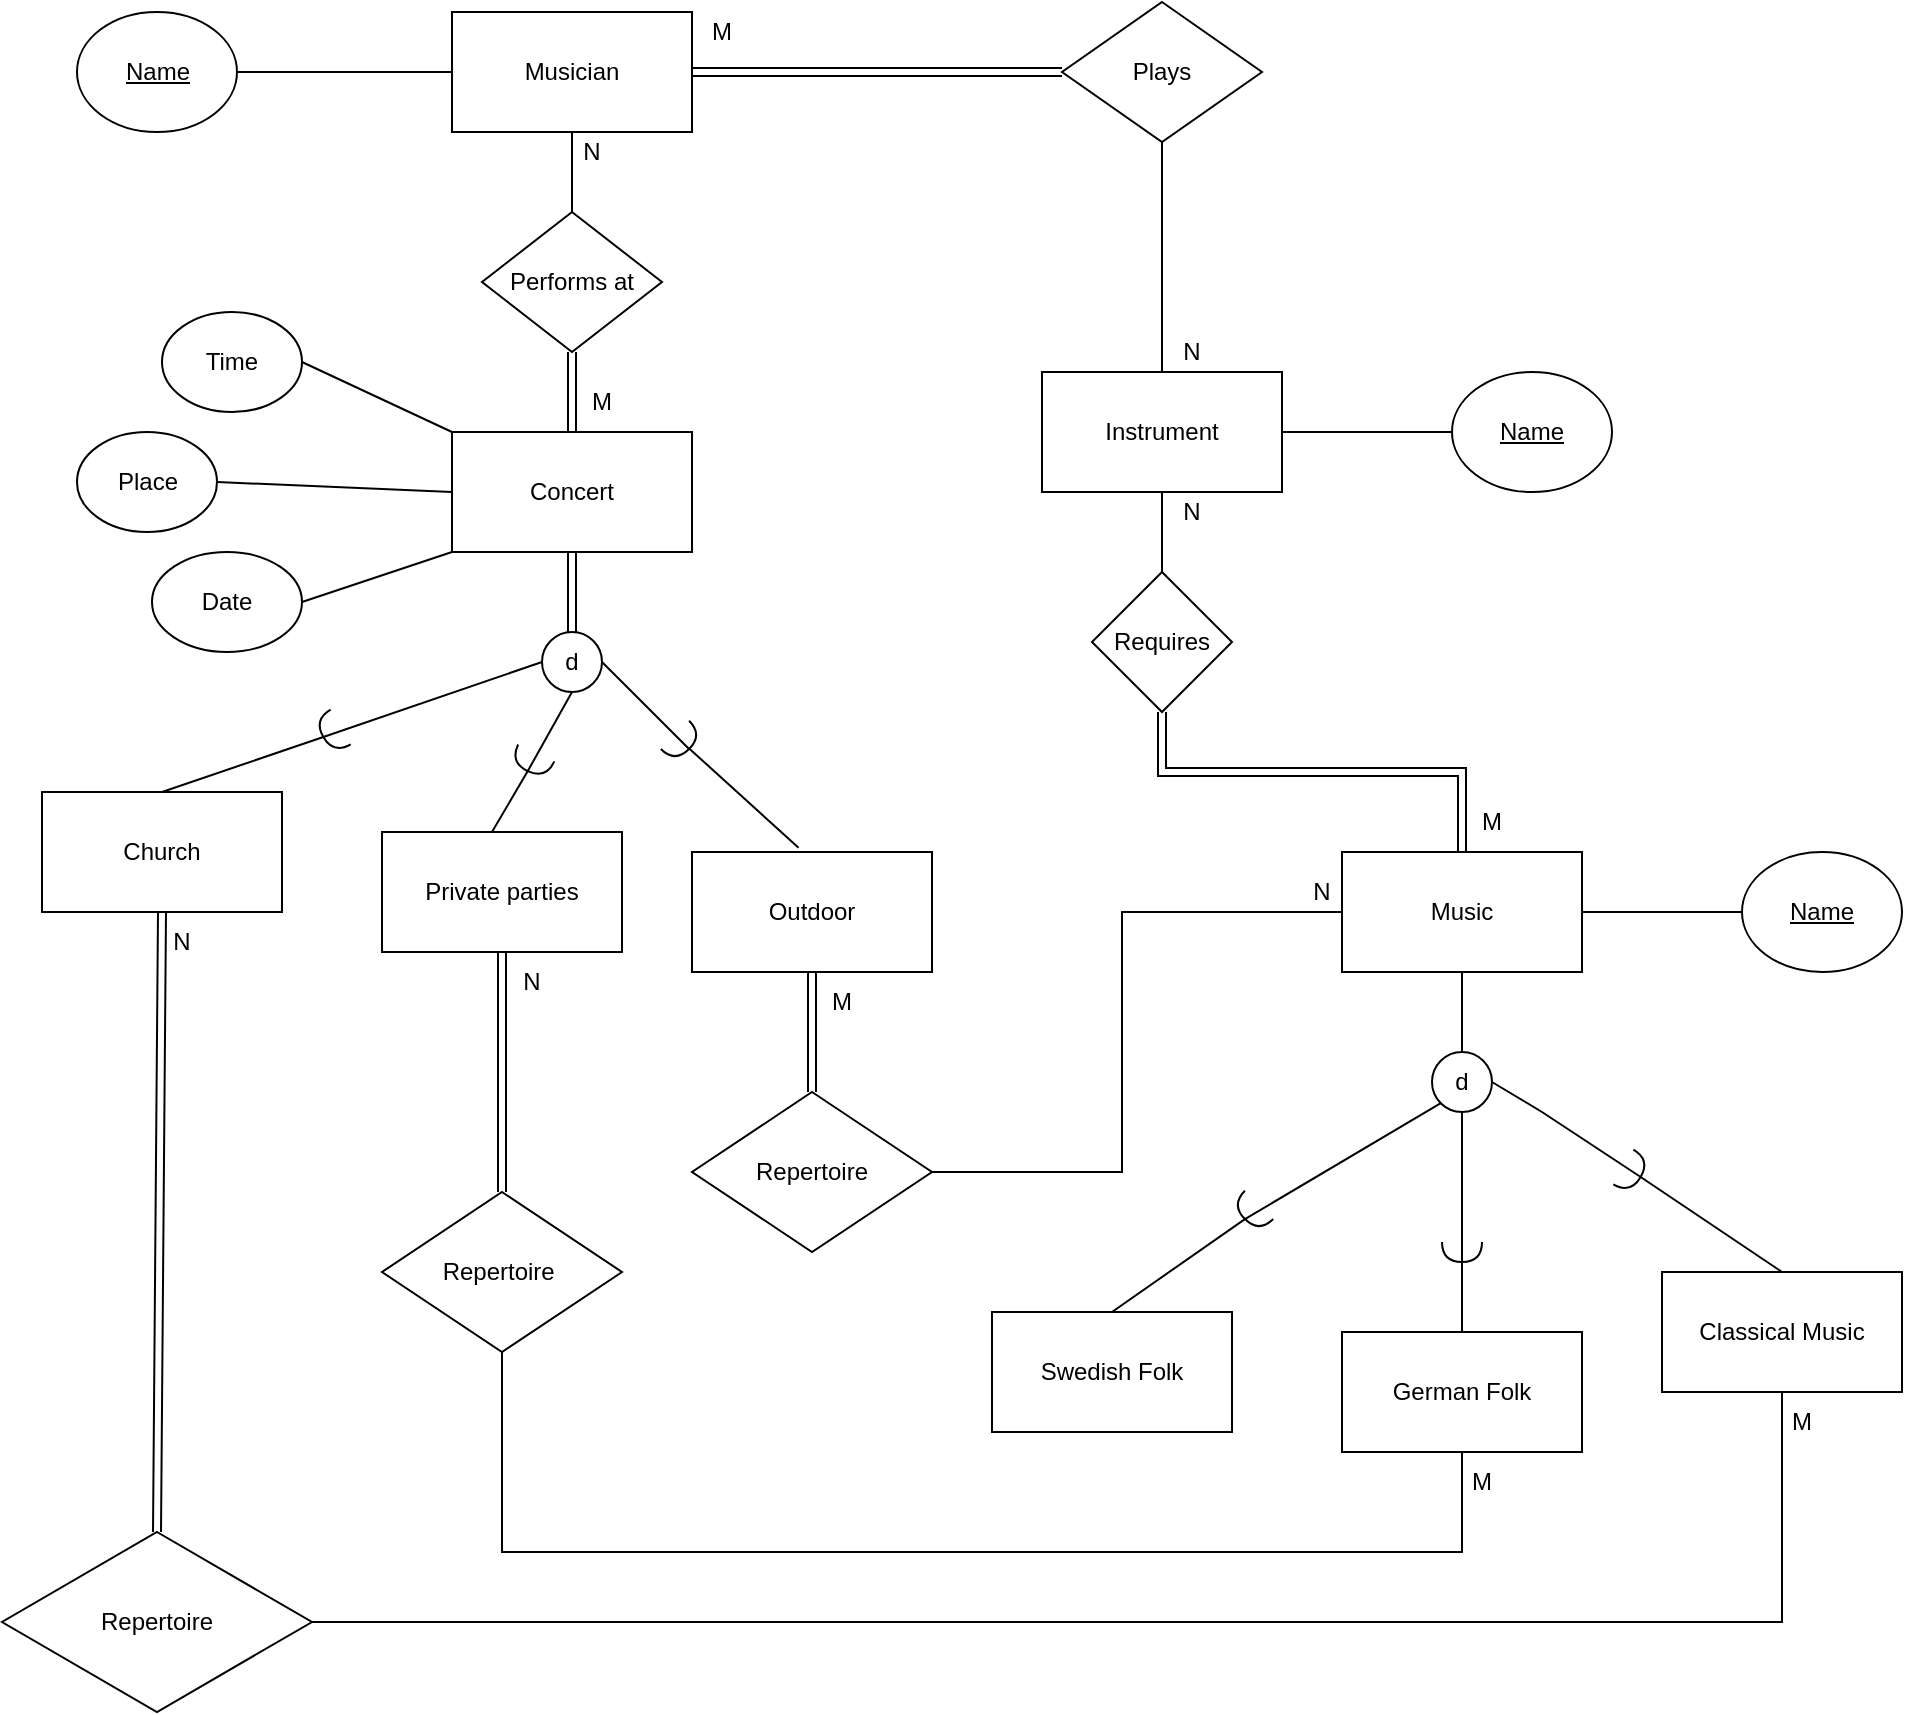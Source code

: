 <mxfile version="16.5.6" type="github">
  <diagram id="peosAGzlrzDt36xBh3JH" name="Page-1">
    <mxGraphModel dx="1572" dy="896" grid="1" gridSize="10" guides="1" tooltips="1" connect="1" arrows="1" fold="1" page="1" pageScale="1" pageWidth="850" pageHeight="1100" math="0" shadow="0">
      <root>
        <mxCell id="0" />
        <mxCell id="1" parent="0" />
        <mxCell id="Su44JhsrkbpfJOnmUsiU-2" value="Musician" style="rounded=0;whiteSpace=wrap;html=1;" parent="1" vertex="1">
          <mxGeometry x="365" y="40" width="120" height="60" as="geometry" />
        </mxCell>
        <mxCell id="Su44JhsrkbpfJOnmUsiU-6" value="Church" style="rounded=0;whiteSpace=wrap;html=1;" parent="1" vertex="1">
          <mxGeometry x="160" y="430" width="120" height="60" as="geometry" />
        </mxCell>
        <mxCell id="Su44JhsrkbpfJOnmUsiU-7" value="Private parties" style="rounded=0;whiteSpace=wrap;html=1;" parent="1" vertex="1">
          <mxGeometry x="330" y="450" width="120" height="60" as="geometry" />
        </mxCell>
        <mxCell id="Su44JhsrkbpfJOnmUsiU-8" value="Outdoor" style="rounded=0;whiteSpace=wrap;html=1;" parent="1" vertex="1">
          <mxGeometry x="485" y="460" width="120" height="60" as="geometry" />
        </mxCell>
        <mxCell id="Su44JhsrkbpfJOnmUsiU-9" value="Concert" style="rounded=0;whiteSpace=wrap;html=1;" parent="1" vertex="1">
          <mxGeometry x="365" y="250" width="120" height="60" as="geometry" />
        </mxCell>
        <mxCell id="Su44JhsrkbpfJOnmUsiU-11" value="Performs at" style="rhombus;whiteSpace=wrap;html=1;rotation=0;" parent="1" vertex="1">
          <mxGeometry x="380" y="140" width="90" height="70" as="geometry" />
        </mxCell>
        <mxCell id="Su44JhsrkbpfJOnmUsiU-14" value="" style="endArrow=none;html=1;rounded=0;strokeColor=default;entryX=0.5;entryY=1;entryDx=0;entryDy=0;exitX=0.5;exitY=0;exitDx=0;exitDy=0;" parent="1" source="Su44JhsrkbpfJOnmUsiU-11" target="Su44JhsrkbpfJOnmUsiU-2" edge="1">
          <mxGeometry width="50" height="50" relative="1" as="geometry">
            <mxPoint x="400" y="150" as="sourcePoint" />
            <mxPoint x="450" y="100" as="targetPoint" />
          </mxGeometry>
        </mxCell>
        <mxCell id="Su44JhsrkbpfJOnmUsiU-16" value="d" style="ellipse;whiteSpace=wrap;html=1;aspect=fixed;" parent="1" vertex="1">
          <mxGeometry x="410" y="350" width="30" height="30" as="geometry" />
        </mxCell>
        <mxCell id="Su44JhsrkbpfJOnmUsiU-24" value="" style="shape=requiredInterface;html=1;verticalLabelPosition=bottom;sketch=0;direction=south;rotation=25;" parent="1" vertex="1">
          <mxGeometry x="395" y="410" width="20" height="10" as="geometry" />
        </mxCell>
        <mxCell id="Su44JhsrkbpfJOnmUsiU-27" value="" style="endArrow=none;html=1;rounded=0;strokeColor=default;entryX=0.5;entryY=1;entryDx=0;entryDy=0;exitX=1;exitY=0.5;exitDx=0;exitDy=0;exitPerimeter=0;" parent="1" source="Su44JhsrkbpfJOnmUsiU-24" target="Su44JhsrkbpfJOnmUsiU-16" edge="1">
          <mxGeometry width="50" height="50" relative="1" as="geometry">
            <mxPoint x="340" y="460" as="sourcePoint" />
            <mxPoint x="390" y="410" as="targetPoint" />
          </mxGeometry>
        </mxCell>
        <mxCell id="Su44JhsrkbpfJOnmUsiU-28" value="" style="endArrow=none;html=1;rounded=0;strokeColor=default;entryX=1;entryY=0.5;entryDx=0;entryDy=0;exitX=0.457;exitY=0.005;exitDx=0;exitDy=0;exitPerimeter=0;entryPerimeter=0;" parent="1" source="Su44JhsrkbpfJOnmUsiU-7" target="Su44JhsrkbpfJOnmUsiU-24" edge="1">
          <mxGeometry width="50" height="50" relative="1" as="geometry">
            <mxPoint x="415.0" y="430" as="sourcePoint" />
            <mxPoint x="415.0" y="380" as="targetPoint" />
          </mxGeometry>
        </mxCell>
        <mxCell id="Su44JhsrkbpfJOnmUsiU-30" value="" style="shape=requiredInterface;html=1;verticalLabelPosition=bottom;sketch=0;rotation=-210;" parent="1" vertex="1">
          <mxGeometry x="300" y="390" width="10" height="20" as="geometry" />
        </mxCell>
        <mxCell id="Su44JhsrkbpfJOnmUsiU-36" value="" style="endArrow=none;html=1;rounded=0;strokeColor=default;entryX=1;entryY=0.5;entryDx=0;entryDy=0;exitX=1;exitY=0.5;exitDx=0;exitDy=0;exitPerimeter=0;" parent="1" source="Su44JhsrkbpfJOnmUsiU-35" target="Su44JhsrkbpfJOnmUsiU-16" edge="1">
          <mxGeometry width="50" height="50" relative="1" as="geometry">
            <mxPoint x="350" y="470" as="sourcePoint" />
            <mxPoint x="415" y="380" as="targetPoint" />
          </mxGeometry>
        </mxCell>
        <mxCell id="Su44JhsrkbpfJOnmUsiU-35" value="" style="shape=requiredInterface;html=1;verticalLabelPosition=bottom;sketch=0;direction=south;rotation=-45;" parent="1" vertex="1">
          <mxGeometry x="470" y="400" width="20" height="10" as="geometry" />
        </mxCell>
        <mxCell id="Su44JhsrkbpfJOnmUsiU-38" value="" style="endArrow=none;html=1;rounded=0;strokeColor=default;exitX=0.444;exitY=-0.036;exitDx=0;exitDy=0;exitPerimeter=0;" parent="1" source="Su44JhsrkbpfJOnmUsiU-8" target="Su44JhsrkbpfJOnmUsiU-35" edge="1">
          <mxGeometry width="50" height="50" relative="1" as="geometry">
            <mxPoint x="583.28" y="467.84" as="sourcePoint" />
            <mxPoint x="490" y="410" as="targetPoint" />
          </mxGeometry>
        </mxCell>
        <mxCell id="Su44JhsrkbpfJOnmUsiU-40" value="" style="endArrow=none;html=1;rounded=0;strokeColor=default;entryX=0;entryY=0.5;entryDx=0;entryDy=0;exitX=1;exitY=0.5;exitDx=0;exitDy=0;exitPerimeter=0;" parent="1" source="Su44JhsrkbpfJOnmUsiU-30" target="Su44JhsrkbpfJOnmUsiU-16" edge="1">
          <mxGeometry width="50" height="50" relative="1" as="geometry">
            <mxPoint x="415" y="430" as="sourcePoint" />
            <mxPoint x="415" y="380" as="targetPoint" />
          </mxGeometry>
        </mxCell>
        <mxCell id="Su44JhsrkbpfJOnmUsiU-41" value="" style="endArrow=none;html=1;rounded=0;strokeColor=default;entryX=1;entryY=0.5;entryDx=0;entryDy=0;exitX=0.5;exitY=0;exitDx=0;exitDy=0;entryPerimeter=0;" parent="1" source="Su44JhsrkbpfJOnmUsiU-6" target="Su44JhsrkbpfJOnmUsiU-30" edge="1">
          <mxGeometry width="50" height="50" relative="1" as="geometry">
            <mxPoint x="320.904" y="402.868" as="sourcePoint" />
            <mxPoint x="400" y="365" as="targetPoint" />
          </mxGeometry>
        </mxCell>
        <mxCell id="Su44JhsrkbpfJOnmUsiU-47" value="Plays" style="rhombus;whiteSpace=wrap;html=1;rotation=0;" parent="1" vertex="1">
          <mxGeometry x="670" y="35" width="100" height="70" as="geometry" />
        </mxCell>
        <mxCell id="Su44JhsrkbpfJOnmUsiU-49" value="" style="endArrow=none;html=1;rounded=0;strokeColor=default;entryX=0.5;entryY=1;entryDx=0;entryDy=0;exitX=0.5;exitY=0;exitDx=0;exitDy=0;" parent="1" source="Su44JhsrkbpfJOnmUsiU-50" target="Su44JhsrkbpfJOnmUsiU-47" edge="1">
          <mxGeometry width="50" height="50" relative="1" as="geometry">
            <mxPoint x="585" y="270" as="sourcePoint" />
            <mxPoint x="590" y="240" as="targetPoint" />
          </mxGeometry>
        </mxCell>
        <mxCell id="Su44JhsrkbpfJOnmUsiU-50" value="Instrument" style="rounded=0;whiteSpace=wrap;html=1;" parent="1" vertex="1">
          <mxGeometry x="660" y="220" width="120" height="60" as="geometry" />
        </mxCell>
        <mxCell id="Su44JhsrkbpfJOnmUsiU-51" value="" style="endArrow=none;html=1;rounded=0;strokeColor=default;entryX=0.5;entryY=1;entryDx=0;entryDy=0;exitX=0.5;exitY=0;exitDx=0;exitDy=0;" parent="1" source="Su44JhsrkbpfJOnmUsiU-52" target="Su44JhsrkbpfJOnmUsiU-50" edge="1">
          <mxGeometry width="50" height="50" relative="1" as="geometry">
            <mxPoint x="750" y="360" as="sourcePoint" />
            <mxPoint x="635" y="200.0" as="targetPoint" />
          </mxGeometry>
        </mxCell>
        <mxCell id="Su44JhsrkbpfJOnmUsiU-52" value="Requires" style="rhombus;whiteSpace=wrap;html=1;rotation=0;" parent="1" vertex="1">
          <mxGeometry x="685" y="320" width="70" height="70" as="geometry" />
        </mxCell>
        <mxCell id="Su44JhsrkbpfJOnmUsiU-53" value="Music" style="rounded=0;whiteSpace=wrap;html=1;" parent="1" vertex="1">
          <mxGeometry x="810" y="460" width="120" height="60" as="geometry" />
        </mxCell>
        <mxCell id="Su44JhsrkbpfJOnmUsiU-56" value="d" style="ellipse;whiteSpace=wrap;html=1;aspect=fixed;" parent="1" vertex="1">
          <mxGeometry x="855" y="560" width="30" height="30" as="geometry" />
        </mxCell>
        <mxCell id="Su44JhsrkbpfJOnmUsiU-60" value="" style="endArrow=none;html=1;rounded=0;strokeColor=default;entryX=0;entryY=1;entryDx=0;entryDy=0;exitX=1;exitY=0.5;exitDx=0;exitDy=0;exitPerimeter=0;" parent="1" source="Su44JhsrkbpfJOnmUsiU-61" target="Su44JhsrkbpfJOnmUsiU-56" edge="1">
          <mxGeometry width="50" height="50" relative="1" as="geometry">
            <mxPoint x="700" y="640" as="sourcePoint" />
            <mxPoint x="630" y="610" as="targetPoint" />
          </mxGeometry>
        </mxCell>
        <mxCell id="Su44JhsrkbpfJOnmUsiU-61" value="" style="shape=requiredInterface;html=1;verticalLabelPosition=bottom;sketch=0;rotation=-225;" parent="1" vertex="1">
          <mxGeometry x="760" y="630" width="10" height="20" as="geometry" />
        </mxCell>
        <mxCell id="Su44JhsrkbpfJOnmUsiU-63" value="" style="endArrow=none;html=1;rounded=0;strokeColor=default;entryX=1;entryY=0.5;entryDx=0;entryDy=0;entryPerimeter=0;exitX=0.5;exitY=0;exitDx=0;exitDy=0;" parent="1" source="Su44JhsrkbpfJOnmUsiU-64" target="Su44JhsrkbpfJOnmUsiU-61" edge="1">
          <mxGeometry width="50" height="50" relative="1" as="geometry">
            <mxPoint x="690" y="670" as="sourcePoint" />
            <mxPoint x="690" y="670" as="targetPoint" />
          </mxGeometry>
        </mxCell>
        <mxCell id="Su44JhsrkbpfJOnmUsiU-64" value="Swedish Folk" style="rounded=0;whiteSpace=wrap;html=1;" parent="1" vertex="1">
          <mxGeometry x="635" y="690" width="120" height="60" as="geometry" />
        </mxCell>
        <mxCell id="Su44JhsrkbpfJOnmUsiU-65" value="" style="endArrow=none;html=1;rounded=0;strokeColor=default;exitX=0.5;exitY=1;exitDx=0;exitDy=0;entryX=1;entryY=0.5;entryDx=0;entryDy=0;entryPerimeter=0;" parent="1" source="Su44JhsrkbpfJOnmUsiU-56" target="Su44JhsrkbpfJOnmUsiU-66" edge="1">
          <mxGeometry width="50" height="50" relative="1" as="geometry">
            <mxPoint x="730" y="610" as="sourcePoint" />
            <mxPoint x="780" y="620" as="targetPoint" />
            <Array as="points" />
          </mxGeometry>
        </mxCell>
        <mxCell id="Su44JhsrkbpfJOnmUsiU-66" value="" style="shape=requiredInterface;html=1;verticalLabelPosition=bottom;sketch=0;rotation=90;" parent="1" vertex="1">
          <mxGeometry x="865" y="650" width="10" height="20" as="geometry" />
        </mxCell>
        <mxCell id="Su44JhsrkbpfJOnmUsiU-67" value="" style="endArrow=none;html=1;rounded=0;strokeColor=default;entryX=1;entryY=0.5;entryDx=0;entryDy=0;entryPerimeter=0;exitX=0.5;exitY=0;exitDx=0;exitDy=0;" parent="1" source="Su44JhsrkbpfJOnmUsiU-68" target="Su44JhsrkbpfJOnmUsiU-66" edge="1">
          <mxGeometry width="50" height="50" relative="1" as="geometry">
            <mxPoint x="790" y="680" as="sourcePoint" />
            <mxPoint x="790" y="600" as="targetPoint" />
          </mxGeometry>
        </mxCell>
        <mxCell id="Su44JhsrkbpfJOnmUsiU-68" value="German Folk" style="rounded=0;whiteSpace=wrap;html=1;" parent="1" vertex="1">
          <mxGeometry x="810" y="700" width="120" height="60" as="geometry" />
        </mxCell>
        <mxCell id="Su44JhsrkbpfJOnmUsiU-69" value="" style="endArrow=none;html=1;rounded=0;strokeColor=default;exitX=1;exitY=0.5;exitDx=0;exitDy=0;entryX=1;entryY=0.5;entryDx=0;entryDy=0;entryPerimeter=0;" parent="1" source="Su44JhsrkbpfJOnmUsiU-56" target="Su44JhsrkbpfJOnmUsiU-70" edge="1">
          <mxGeometry width="50" height="50" relative="1" as="geometry">
            <mxPoint x="880" y="610" as="sourcePoint" />
            <mxPoint x="880" y="610" as="targetPoint" />
            <Array as="points">
              <mxPoint x="910" y="590" />
            </Array>
          </mxGeometry>
        </mxCell>
        <mxCell id="Su44JhsrkbpfJOnmUsiU-70" value="" style="shape=requiredInterface;html=1;verticalLabelPosition=bottom;sketch=0;rotation=30;" parent="1" vertex="1">
          <mxGeometry x="950" y="610" width="10" height="20" as="geometry" />
        </mxCell>
        <mxCell id="Su44JhsrkbpfJOnmUsiU-72" value="" style="endArrow=none;html=1;rounded=0;strokeColor=default;entryX=1;entryY=0.5;entryDx=0;entryDy=0;entryPerimeter=0;exitX=0.5;exitY=0;exitDx=0;exitDy=0;" parent="1" source="Su44JhsrkbpfJOnmUsiU-73" target="Su44JhsrkbpfJOnmUsiU-70" edge="1">
          <mxGeometry width="50" height="50" relative="1" as="geometry">
            <mxPoint x="980" y="660" as="sourcePoint" />
            <mxPoint x="790" y="720" as="targetPoint" />
          </mxGeometry>
        </mxCell>
        <mxCell id="Su44JhsrkbpfJOnmUsiU-73" value="Classical Music" style="rounded=0;whiteSpace=wrap;html=1;" parent="1" vertex="1">
          <mxGeometry x="970" y="670" width="120" height="60" as="geometry" />
        </mxCell>
        <mxCell id="4mEJeIrr_rNDO95biVAU-1" value="Repertoire" style="shape=rhombus;perimeter=rhombusPerimeter;whiteSpace=wrap;html=1;align=center;" parent="1" vertex="1">
          <mxGeometry x="140" y="800" width="155" height="90" as="geometry" />
        </mxCell>
        <mxCell id="4mEJeIrr_rNDO95biVAU-15" value="Repertoire&amp;nbsp;" style="shape=rhombus;perimeter=rhombusPerimeter;whiteSpace=wrap;html=1;align=center;" parent="1" vertex="1">
          <mxGeometry x="330" y="630" width="120" height="80" as="geometry" />
        </mxCell>
        <mxCell id="4mEJeIrr_rNDO95biVAU-16" value="" style="endArrow=none;html=1;rounded=0;targetPerimeterSpacing=1;entryX=0.5;entryY=1;entryDx=0;entryDy=0;exitX=1;exitY=0.5;exitDx=0;exitDy=0;" parent="1" source="4mEJeIrr_rNDO95biVAU-1" target="Su44JhsrkbpfJOnmUsiU-73" edge="1">
          <mxGeometry width="50" height="50" relative="1" as="geometry">
            <mxPoint x="400" y="900" as="sourcePoint" />
            <mxPoint x="640" y="530" as="targetPoint" />
            <Array as="points">
              <mxPoint x="1030" y="845" />
            </Array>
          </mxGeometry>
        </mxCell>
        <mxCell id="4mEJeIrr_rNDO95biVAU-17" value="" style="endArrow=none;html=1;rounded=0;targetPerimeterSpacing=1;entryX=0.5;entryY=1;entryDx=0;entryDy=0;exitX=0.5;exitY=1;exitDx=0;exitDy=0;" parent="1" source="4mEJeIrr_rNDO95biVAU-15" target="Su44JhsrkbpfJOnmUsiU-68" edge="1">
          <mxGeometry width="50" height="50" relative="1" as="geometry">
            <mxPoint x="590" y="580" as="sourcePoint" />
            <mxPoint x="640" y="530" as="targetPoint" />
            <Array as="points">
              <mxPoint x="390" y="810" />
              <mxPoint x="870" y="810" />
            </Array>
          </mxGeometry>
        </mxCell>
        <mxCell id="4mEJeIrr_rNDO95biVAU-20" value="" style="shape=link;html=1;rounded=0;targetPerimeterSpacing=1;entryX=0.5;entryY=0;entryDx=0;entryDy=0;exitX=0.5;exitY=1;exitDx=0;exitDy=0;" parent="1" source="Su44JhsrkbpfJOnmUsiU-6" target="4mEJeIrr_rNDO95biVAU-1" edge="1">
          <mxGeometry width="100" relative="1" as="geometry">
            <mxPoint x="560" y="550" as="sourcePoint" />
            <mxPoint x="660" y="550" as="targetPoint" />
          </mxGeometry>
        </mxCell>
        <mxCell id="4mEJeIrr_rNDO95biVAU-23" value="Repertoire" style="shape=rhombus;perimeter=rhombusPerimeter;whiteSpace=wrap;html=1;align=center;" parent="1" vertex="1">
          <mxGeometry x="485" y="580" width="120" height="80" as="geometry" />
        </mxCell>
        <mxCell id="4mEJeIrr_rNDO95biVAU-24" value="" style="endArrow=none;html=1;rounded=0;targetPerimeterSpacing=1;entryX=0;entryY=0.5;entryDx=0;entryDy=0;exitX=1;exitY=0.5;exitDx=0;exitDy=0;" parent="1" source="4mEJeIrr_rNDO95biVAU-23" target="Su44JhsrkbpfJOnmUsiU-53" edge="1">
          <mxGeometry width="50" height="50" relative="1" as="geometry">
            <mxPoint x="650" y="630" as="sourcePoint" />
            <mxPoint x="700" y="580" as="targetPoint" />
            <Array as="points">
              <mxPoint x="700" y="620" />
              <mxPoint x="700" y="490" />
            </Array>
          </mxGeometry>
        </mxCell>
        <mxCell id="4mEJeIrr_rNDO95biVAU-25" value="" style="shape=link;html=1;rounded=0;targetPerimeterSpacing=1;exitX=0.5;exitY=1;exitDx=0;exitDy=0;entryX=0.5;entryY=0;entryDx=0;entryDy=0;" parent="1" source="Su44JhsrkbpfJOnmUsiU-8" target="4mEJeIrr_rNDO95biVAU-23" edge="1">
          <mxGeometry width="100" relative="1" as="geometry">
            <mxPoint x="630" y="600" as="sourcePoint" />
            <mxPoint x="730" y="600" as="targetPoint" />
          </mxGeometry>
        </mxCell>
        <mxCell id="4mEJeIrr_rNDO95biVAU-26" value="&lt;u&gt;Name&lt;/u&gt;" style="ellipse;whiteSpace=wrap;html=1;" parent="1" vertex="1">
          <mxGeometry x="177.5" y="40" width="80" height="60" as="geometry" />
        </mxCell>
        <mxCell id="4mEJeIrr_rNDO95biVAU-27" value="" style="endArrow=none;html=1;rounded=0;targetPerimeterSpacing=1;exitX=1;exitY=0.5;exitDx=0;exitDy=0;entryX=0;entryY=0.5;entryDx=0;entryDy=0;" parent="1" source="4mEJeIrr_rNDO95biVAU-26" target="Su44JhsrkbpfJOnmUsiU-2" edge="1">
          <mxGeometry width="50" height="50" relative="1" as="geometry">
            <mxPoint x="290" y="80" as="sourcePoint" />
            <mxPoint x="340" y="30" as="targetPoint" />
          </mxGeometry>
        </mxCell>
        <mxCell id="4mEJeIrr_rNDO95biVAU-28" value="Place" style="ellipse;whiteSpace=wrap;html=1;direction=west;" parent="1" vertex="1">
          <mxGeometry x="177.5" y="250" width="70" height="50" as="geometry" />
        </mxCell>
        <mxCell id="4mEJeIrr_rNDO95biVAU-29" value="Date" style="ellipse;whiteSpace=wrap;html=1;direction=west;" parent="1" vertex="1">
          <mxGeometry x="215" y="310" width="75" height="50" as="geometry" />
        </mxCell>
        <mxCell id="4mEJeIrr_rNDO95biVAU-30" value="Time" style="ellipse;whiteSpace=wrap;html=1;" parent="1" vertex="1">
          <mxGeometry x="220" y="190" width="70" height="50" as="geometry" />
        </mxCell>
        <mxCell id="4mEJeIrr_rNDO95biVAU-31" value="" style="endArrow=none;html=1;rounded=0;targetPerimeterSpacing=1;exitX=1;exitY=0.5;exitDx=0;exitDy=0;entryX=0;entryY=0;entryDx=0;entryDy=0;" parent="1" source="4mEJeIrr_rNDO95biVAU-30" target="Su44JhsrkbpfJOnmUsiU-9" edge="1">
          <mxGeometry width="50" height="50" relative="1" as="geometry">
            <mxPoint x="420" y="230" as="sourcePoint" />
            <mxPoint x="470" y="180" as="targetPoint" />
          </mxGeometry>
        </mxCell>
        <mxCell id="4mEJeIrr_rNDO95biVAU-32" value="" style="endArrow=none;html=1;rounded=0;targetPerimeterSpacing=1;exitX=0;exitY=0.5;exitDx=0;exitDy=0;entryX=0;entryY=0.5;entryDx=0;entryDy=0;" parent="1" source="4mEJeIrr_rNDO95biVAU-28" target="Su44JhsrkbpfJOnmUsiU-9" edge="1">
          <mxGeometry width="50" height="50" relative="1" as="geometry">
            <mxPoint x="420" y="230" as="sourcePoint" />
            <mxPoint x="470" y="180" as="targetPoint" />
          </mxGeometry>
        </mxCell>
        <mxCell id="4mEJeIrr_rNDO95biVAU-33" value="" style="endArrow=none;html=1;rounded=0;targetPerimeterSpacing=1;exitX=0;exitY=0.5;exitDx=0;exitDy=0;entryX=0;entryY=1;entryDx=0;entryDy=0;" parent="1" source="4mEJeIrr_rNDO95biVAU-29" target="Su44JhsrkbpfJOnmUsiU-9" edge="1">
          <mxGeometry width="50" height="50" relative="1" as="geometry">
            <mxPoint x="420" y="230" as="sourcePoint" />
            <mxPoint x="470" y="180" as="targetPoint" />
          </mxGeometry>
        </mxCell>
        <mxCell id="4mEJeIrr_rNDO95biVAU-34" value="&lt;u&gt;Name&lt;/u&gt;" style="ellipse;whiteSpace=wrap;html=1;" parent="1" vertex="1">
          <mxGeometry x="1010" y="460" width="80" height="60" as="geometry" />
        </mxCell>
        <mxCell id="4mEJeIrr_rNDO95biVAU-35" value="" style="endArrow=none;html=1;rounded=0;targetPerimeterSpacing=1;entryX=0;entryY=0.5;entryDx=0;entryDy=0;exitX=1;exitY=0.5;exitDx=0;exitDy=0;" parent="1" source="Su44JhsrkbpfJOnmUsiU-53" target="4mEJeIrr_rNDO95biVAU-34" edge="1">
          <mxGeometry width="50" height="50" relative="1" as="geometry">
            <mxPoint x="630" y="390" as="sourcePoint" />
            <mxPoint x="680" y="340" as="targetPoint" />
          </mxGeometry>
        </mxCell>
        <mxCell id="4mEJeIrr_rNDO95biVAU-36" value="&lt;u&gt;Name&lt;/u&gt;" style="ellipse;whiteSpace=wrap;html=1;" parent="1" vertex="1">
          <mxGeometry x="865" y="220" width="80" height="60" as="geometry" />
        </mxCell>
        <mxCell id="4mEJeIrr_rNDO95biVAU-37" value="" style="endArrow=none;html=1;rounded=0;targetPerimeterSpacing=1;entryX=0;entryY=0.5;entryDx=0;entryDy=0;exitX=1;exitY=0.5;exitDx=0;exitDy=0;" parent="1" source="Su44JhsrkbpfJOnmUsiU-50" target="4mEJeIrr_rNDO95biVAU-36" edge="1">
          <mxGeometry width="50" height="50" relative="1" as="geometry">
            <mxPoint x="630" y="390" as="sourcePoint" />
            <mxPoint x="680" y="340" as="targetPoint" />
          </mxGeometry>
        </mxCell>
        <mxCell id="4mEJeIrr_rNDO95biVAU-38" value="" style="shape=link;html=1;rounded=0;targetPerimeterSpacing=1;exitX=1;exitY=0.5;exitDx=0;exitDy=0;entryX=0;entryY=0.5;entryDx=0;entryDy=0;" parent="1" source="Su44JhsrkbpfJOnmUsiU-2" target="Su44JhsrkbpfJOnmUsiU-47" edge="1">
          <mxGeometry width="100" relative="1" as="geometry">
            <mxPoint x="600" y="360" as="sourcePoint" />
            <mxPoint x="700" y="360" as="targetPoint" />
          </mxGeometry>
        </mxCell>
        <mxCell id="4mEJeIrr_rNDO95biVAU-39" value="" style="shape=link;html=1;rounded=0;targetPerimeterSpacing=1;entryX=0.5;entryY=1;entryDx=0;entryDy=0;exitX=0.5;exitY=0;exitDx=0;exitDy=0;" parent="1" source="Su44JhsrkbpfJOnmUsiU-16" target="Su44JhsrkbpfJOnmUsiU-9" edge="1">
          <mxGeometry width="100" relative="1" as="geometry">
            <mxPoint x="380" y="330" as="sourcePoint" />
            <mxPoint x="480" y="330" as="targetPoint" />
          </mxGeometry>
        </mxCell>
        <mxCell id="4mEJeIrr_rNDO95biVAU-40" value="M" style="text;html=1;strokeColor=none;fillColor=none;align=center;verticalAlign=middle;whiteSpace=wrap;rounded=0;" parent="1" vertex="1">
          <mxGeometry x="1010" y="730" width="60" height="30" as="geometry" />
        </mxCell>
        <mxCell id="4mEJeIrr_rNDO95biVAU-41" value="M" style="text;html=1;strokeColor=none;fillColor=none;align=center;verticalAlign=middle;whiteSpace=wrap;rounded=0;" parent="1" vertex="1">
          <mxGeometry x="850" y="760" width="60" height="30" as="geometry" />
        </mxCell>
        <mxCell id="4mEJeIrr_rNDO95biVAU-43" value="" style="shape=link;html=1;rounded=0;targetPerimeterSpacing=1;exitX=0.5;exitY=1;exitDx=0;exitDy=0;entryX=0.5;entryY=0;entryDx=0;entryDy=0;" parent="1" source="Su44JhsrkbpfJOnmUsiU-52" target="Su44JhsrkbpfJOnmUsiU-53" edge="1">
          <mxGeometry width="100" relative="1" as="geometry">
            <mxPoint x="690" y="460" as="sourcePoint" />
            <mxPoint x="790" y="460" as="targetPoint" />
            <Array as="points">
              <mxPoint x="720" y="420" />
              <mxPoint x="870" y="420" />
            </Array>
          </mxGeometry>
        </mxCell>
        <mxCell id="4mEJeIrr_rNDO95biVAU-44" value="M" style="text;html=1;strokeColor=none;fillColor=none;align=center;verticalAlign=middle;whiteSpace=wrap;rounded=0;" parent="1" vertex="1">
          <mxGeometry x="855" y="430" width="60" height="30" as="geometry" />
        </mxCell>
        <mxCell id="4mEJeIrr_rNDO95biVAU-45" value="M" style="text;html=1;strokeColor=none;fillColor=none;align=center;verticalAlign=middle;whiteSpace=wrap;rounded=0;" parent="1" vertex="1">
          <mxGeometry x="530" y="520" width="60" height="30" as="geometry" />
        </mxCell>
        <mxCell id="4mEJeIrr_rNDO95biVAU-46" value="" style="shape=link;html=1;rounded=0;targetPerimeterSpacing=1;entryX=0.5;entryY=1;entryDx=0;entryDy=0;exitX=0.5;exitY=0;exitDx=0;exitDy=0;" parent="1" source="Su44JhsrkbpfJOnmUsiU-9" target="Su44JhsrkbpfJOnmUsiU-11" edge="1">
          <mxGeometry width="100" relative="1" as="geometry">
            <mxPoint x="390" y="340" as="sourcePoint" />
            <mxPoint x="490" y="340" as="targetPoint" />
          </mxGeometry>
        </mxCell>
        <mxCell id="4mEJeIrr_rNDO95biVAU-47" value="M" style="text;html=1;strokeColor=none;fillColor=none;align=center;verticalAlign=middle;whiteSpace=wrap;rounded=0;" parent="1" vertex="1">
          <mxGeometry x="410" y="220" width="60" height="30" as="geometry" />
        </mxCell>
        <mxCell id="4mEJeIrr_rNDO95biVAU-48" value="N" style="text;html=1;strokeColor=none;fillColor=none;align=center;verticalAlign=middle;whiteSpace=wrap;rounded=0;" parent="1" vertex="1">
          <mxGeometry x="200" y="490" width="60" height="30" as="geometry" />
        </mxCell>
        <mxCell id="4mEJeIrr_rNDO95biVAU-49" value="N" style="text;html=1;strokeColor=none;fillColor=none;align=center;verticalAlign=middle;whiteSpace=wrap;rounded=0;" parent="1" vertex="1">
          <mxGeometry x="375" y="510" width="60" height="30" as="geometry" />
        </mxCell>
        <mxCell id="4mEJeIrr_rNDO95biVAU-50" value="N" style="text;html=1;strokeColor=none;fillColor=none;align=center;verticalAlign=middle;whiteSpace=wrap;rounded=0;" parent="1" vertex="1">
          <mxGeometry x="770" y="465" width="60" height="30" as="geometry" />
        </mxCell>
        <mxCell id="4mEJeIrr_rNDO95biVAU-51" value="N" style="text;html=1;strokeColor=none;fillColor=none;align=center;verticalAlign=middle;whiteSpace=wrap;rounded=0;" parent="1" vertex="1">
          <mxGeometry x="710" y="280" width="50" height="20" as="geometry" />
        </mxCell>
        <mxCell id="4mEJeIrr_rNDO95biVAU-52" value="N" style="text;html=1;strokeColor=none;fillColor=none;align=center;verticalAlign=middle;whiteSpace=wrap;rounded=0;" parent="1" vertex="1">
          <mxGeometry x="710" y="200" width="50" height="20" as="geometry" />
        </mxCell>
        <mxCell id="4mEJeIrr_rNDO95biVAU-54" value="M" style="text;html=1;strokeColor=none;fillColor=none;align=center;verticalAlign=middle;whiteSpace=wrap;rounded=0;" parent="1" vertex="1">
          <mxGeometry x="470" y="35" width="60" height="30" as="geometry" />
        </mxCell>
        <mxCell id="4mEJeIrr_rNDO95biVAU-55" value="N" style="text;html=1;strokeColor=none;fillColor=none;align=center;verticalAlign=middle;whiteSpace=wrap;rounded=0;" parent="1" vertex="1">
          <mxGeometry x="410" y="100" width="50" height="20" as="geometry" />
        </mxCell>
        <mxCell id="4mEJeIrr_rNDO95biVAU-56" value="" style="shape=link;html=1;rounded=0;targetPerimeterSpacing=1;entryX=0.5;entryY=0;entryDx=0;entryDy=0;exitX=0.5;exitY=1;exitDx=0;exitDy=0;" parent="1" source="Su44JhsrkbpfJOnmUsiU-7" target="4mEJeIrr_rNDO95biVAU-15" edge="1">
          <mxGeometry width="100" relative="1" as="geometry">
            <mxPoint x="350" y="470" as="sourcePoint" />
            <mxPoint x="450" y="470" as="targetPoint" />
          </mxGeometry>
        </mxCell>
        <mxCell id="0gb1vT37vRar8eruFRtG-1" value="" style="endArrow=none;html=1;rounded=0;exitX=0.5;exitY=0;exitDx=0;exitDy=0;entryX=0.5;entryY=1;entryDx=0;entryDy=0;" edge="1" parent="1" source="Su44JhsrkbpfJOnmUsiU-56" target="Su44JhsrkbpfJOnmUsiU-53">
          <mxGeometry width="50" height="50" relative="1" as="geometry">
            <mxPoint x="840" y="570" as="sourcePoint" />
            <mxPoint x="890" y="520" as="targetPoint" />
          </mxGeometry>
        </mxCell>
      </root>
    </mxGraphModel>
  </diagram>
</mxfile>
